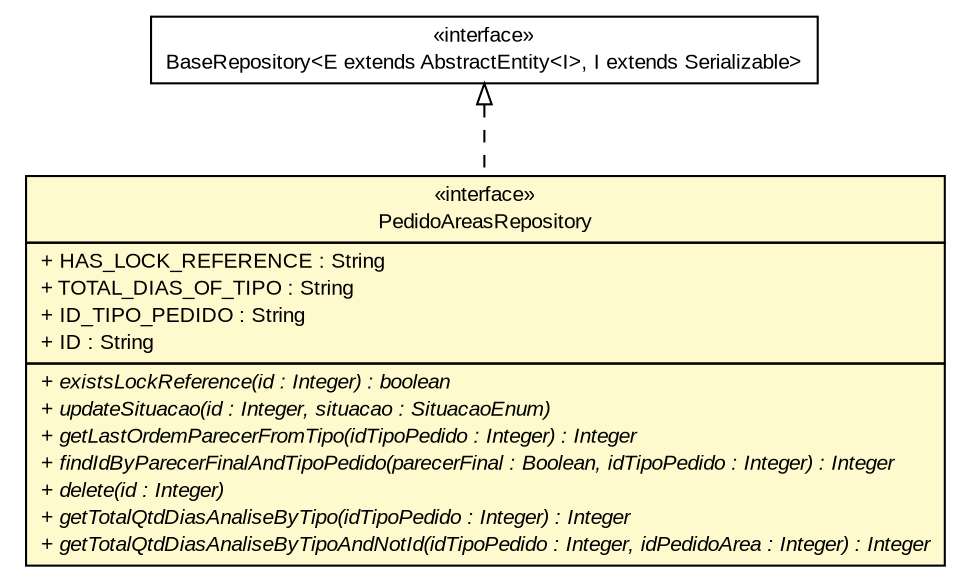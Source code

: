#!/usr/local/bin/dot
#
# Class diagram 
# Generated by UMLGraph version R5_6 (http://www.umlgraph.org/)
#

digraph G {
	edge [fontname="arial",fontsize=10,labelfontname="arial",labelfontsize=10];
	node [fontname="arial",fontsize=10,shape=plaintext];
	nodesep=0.25;
	ranksep=0.5;
	// br.gov.to.sefaz.persistence.repository.BaseRepository<E extends br.gov.to.sefaz.persistence.entity.AbstractEntity<I>, I extends java.io.Serializable>
	c132652 [label=<<table title="br.gov.to.sefaz.persistence.repository.BaseRepository" border="0" cellborder="1" cellspacing="0" cellpadding="2" port="p" href="../../../../persistence/repository/BaseRepository.html">
		<tr><td><table border="0" cellspacing="0" cellpadding="1">
<tr><td align="center" balign="center"> &#171;interface&#187; </td></tr>
<tr><td align="center" balign="center"> BaseRepository&lt;E extends AbstractEntity&lt;I&gt;, I extends Serializable&gt; </td></tr>
		</table></td></tr>
		</table>>, URL="../../../../persistence/repository/BaseRepository.html", fontname="arial", fontcolor="black", fontsize=10.0];
	// br.gov.to.sefaz.arr.parametros.persistence.repository.PedidoAreasRepository
	c133009 [label=<<table title="br.gov.to.sefaz.arr.parametros.persistence.repository.PedidoAreasRepository" border="0" cellborder="1" cellspacing="0" cellpadding="2" port="p" bgcolor="lemonChiffon" href="./PedidoAreasRepository.html">
		<tr><td><table border="0" cellspacing="0" cellpadding="1">
<tr><td align="center" balign="center"> &#171;interface&#187; </td></tr>
<tr><td align="center" balign="center"> PedidoAreasRepository </td></tr>
		</table></td></tr>
		<tr><td><table border="0" cellspacing="0" cellpadding="1">
<tr><td align="left" balign="left"> + HAS_LOCK_REFERENCE : String </td></tr>
<tr><td align="left" balign="left"> + TOTAL_DIAS_OF_TIPO : String </td></tr>
<tr><td align="left" balign="left"> + ID_TIPO_PEDIDO : String </td></tr>
<tr><td align="left" balign="left"> + ID : String </td></tr>
		</table></td></tr>
		<tr><td><table border="0" cellspacing="0" cellpadding="1">
<tr><td align="left" balign="left"><font face="arial italic" point-size="10.0"> + existsLockReference(id : Integer) : boolean </font></td></tr>
<tr><td align="left" balign="left"><font face="arial italic" point-size="10.0"> + updateSituacao(id : Integer, situacao : SituacaoEnum) </font></td></tr>
<tr><td align="left" balign="left"><font face="arial italic" point-size="10.0"> + getLastOrdemParecerFromTipo(idTipoPedido : Integer) : Integer </font></td></tr>
<tr><td align="left" balign="left"><font face="arial italic" point-size="10.0"> + findIdByParecerFinalAndTipoPedido(parecerFinal : Boolean, idTipoPedido : Integer) : Integer </font></td></tr>
<tr><td align="left" balign="left"><font face="arial italic" point-size="10.0"> + delete(id : Integer) </font></td></tr>
<tr><td align="left" balign="left"><font face="arial italic" point-size="10.0"> + getTotalQtdDiasAnaliseByTipo(idTipoPedido : Integer) : Integer </font></td></tr>
<tr><td align="left" balign="left"><font face="arial italic" point-size="10.0"> + getTotalQtdDiasAnaliseByTipoAndNotId(idTipoPedido : Integer, idPedidoArea : Integer) : Integer </font></td></tr>
		</table></td></tr>
		</table>>, URL="./PedidoAreasRepository.html", fontname="arial", fontcolor="black", fontsize=10.0];
	//br.gov.to.sefaz.arr.parametros.persistence.repository.PedidoAreasRepository implements br.gov.to.sefaz.persistence.repository.BaseRepository<E extends br.gov.to.sefaz.persistence.entity.AbstractEntity<I>, I extends java.io.Serializable>
	c132652:p -> c133009:p [dir=back,arrowtail=empty,style=dashed];
}

